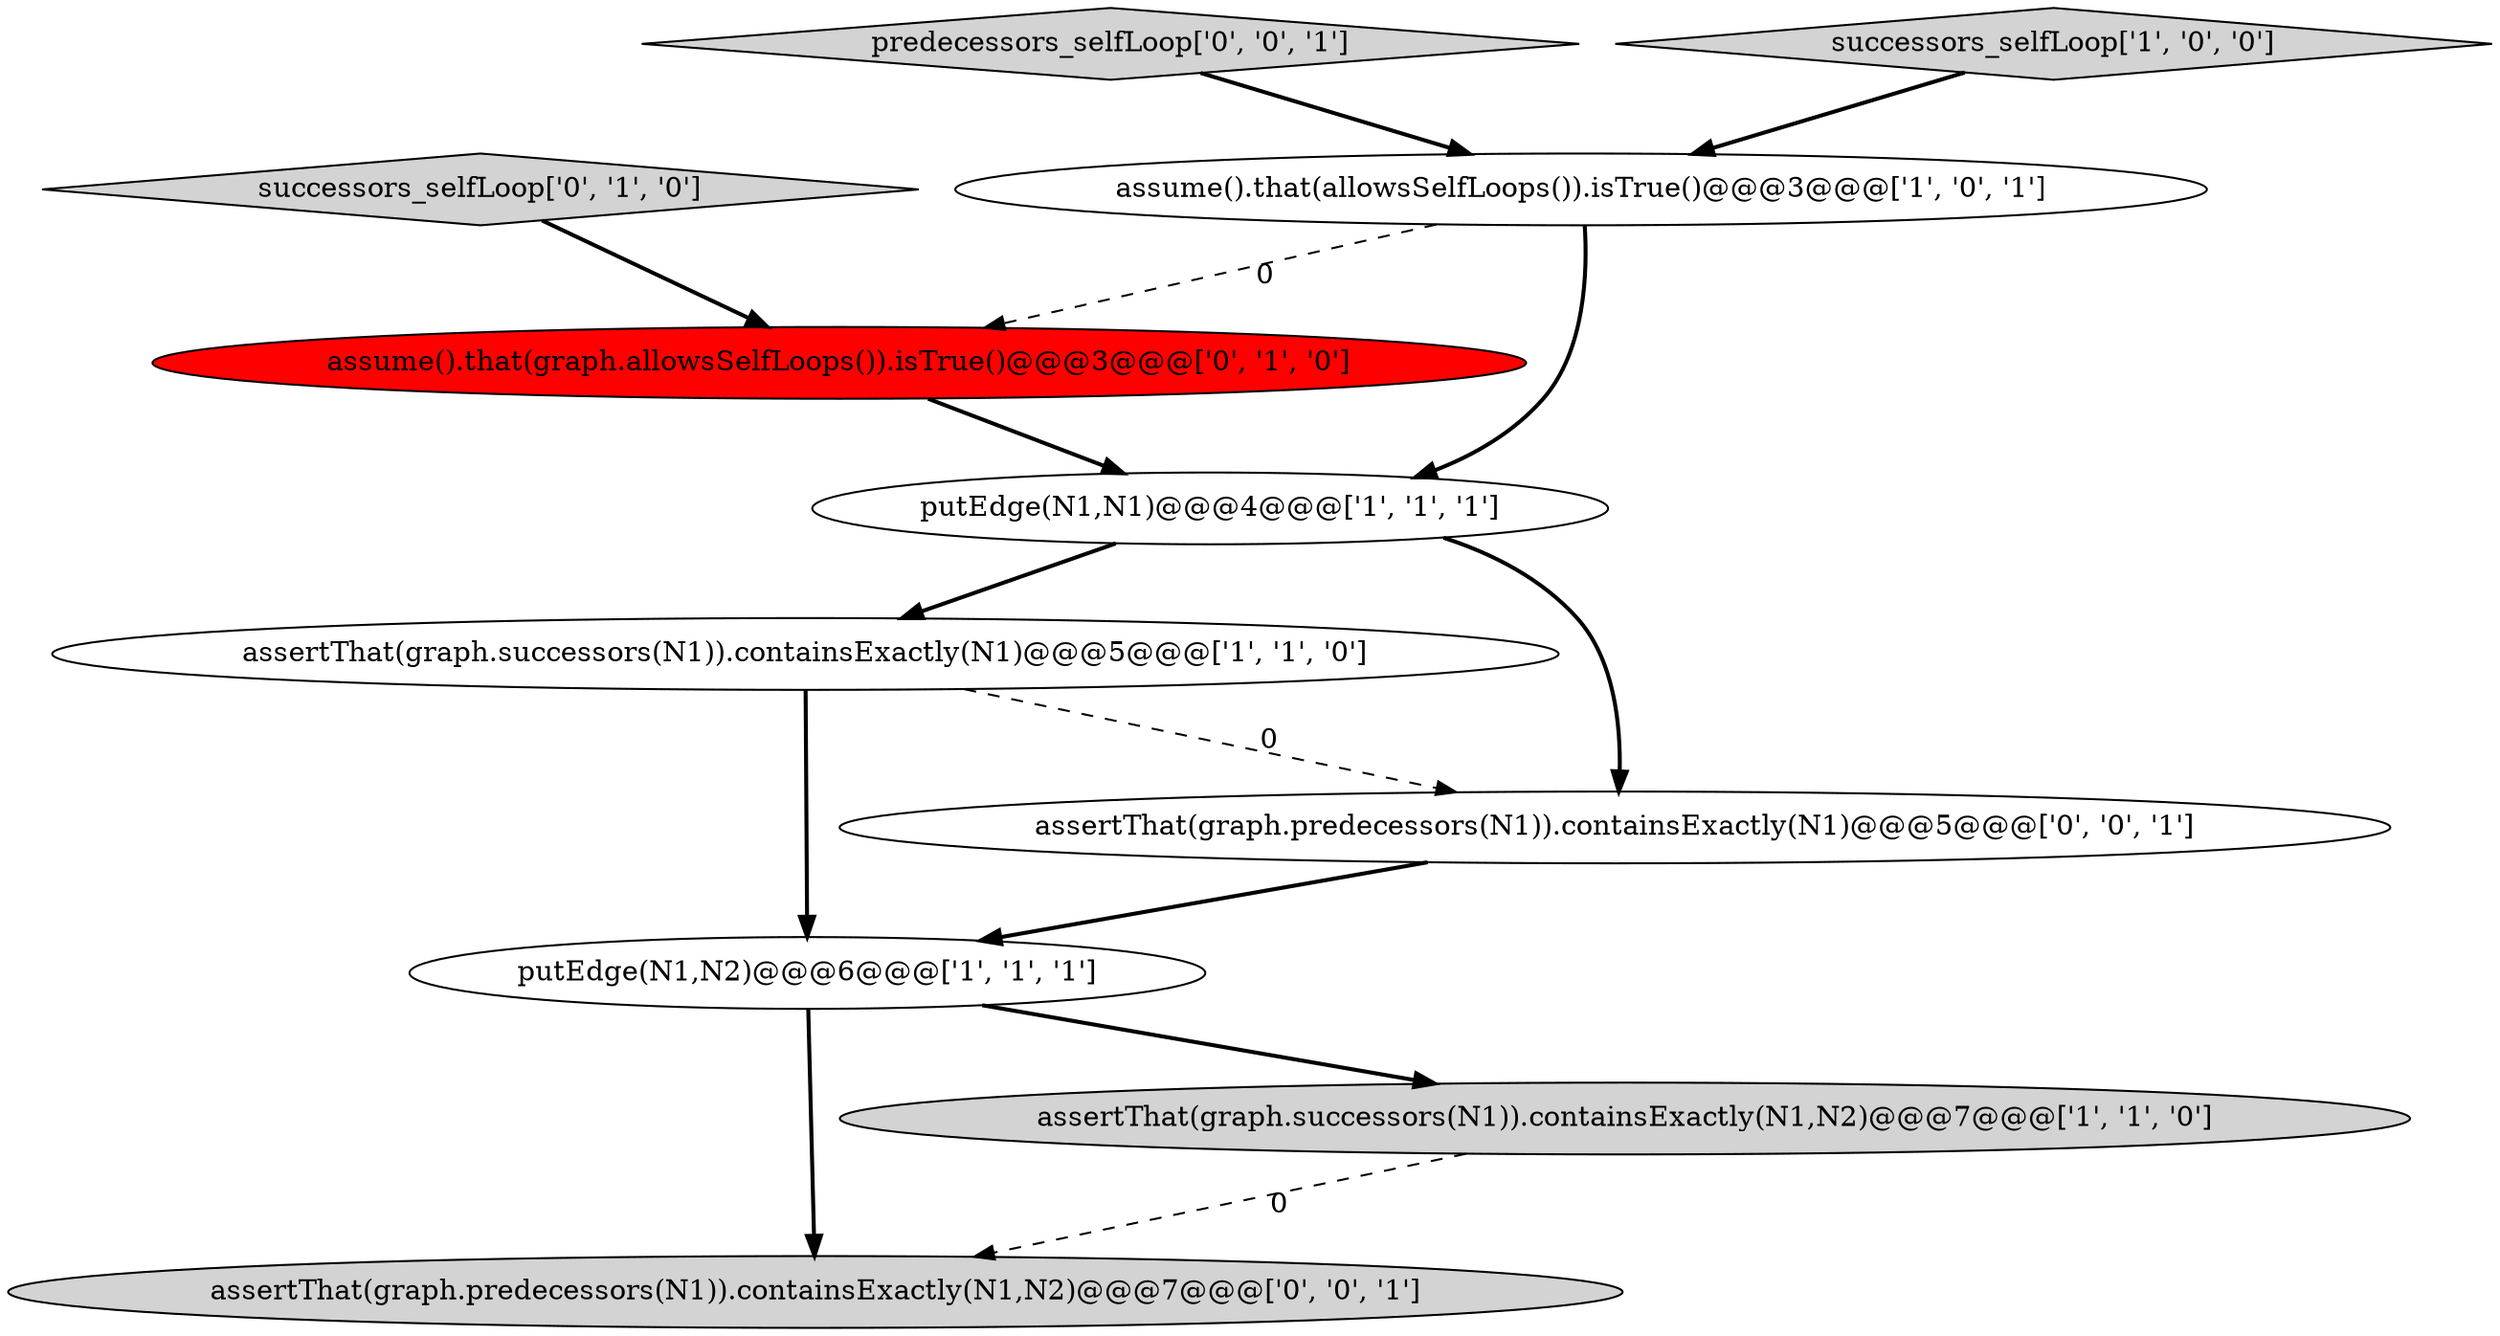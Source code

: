 digraph {
3 [style = filled, label = "assume().that(allowsSelfLoops()).isTrue()@@@3@@@['1', '0', '1']", fillcolor = white, shape = ellipse image = "AAA0AAABBB1BBB"];
4 [style = filled, label = "assertThat(graph.successors(N1)).containsExactly(N1)@@@5@@@['1', '1', '0']", fillcolor = white, shape = ellipse image = "AAA0AAABBB1BBB"];
7 [style = filled, label = "assume().that(graph.allowsSelfLoops()).isTrue()@@@3@@@['0', '1', '0']", fillcolor = red, shape = ellipse image = "AAA1AAABBB2BBB"];
5 [style = filled, label = "putEdge(N1,N2)@@@6@@@['1', '1', '1']", fillcolor = white, shape = ellipse image = "AAA0AAABBB1BBB"];
9 [style = filled, label = "assertThat(graph.predecessors(N1)).containsExactly(N1,N2)@@@7@@@['0', '0', '1']", fillcolor = lightgray, shape = ellipse image = "AAA0AAABBB3BBB"];
6 [style = filled, label = "successors_selfLoop['0', '1', '0']", fillcolor = lightgray, shape = diamond image = "AAA0AAABBB2BBB"];
1 [style = filled, label = "putEdge(N1,N1)@@@4@@@['1', '1', '1']", fillcolor = white, shape = ellipse image = "AAA0AAABBB1BBB"];
0 [style = filled, label = "assertThat(graph.successors(N1)).containsExactly(N1,N2)@@@7@@@['1', '1', '0']", fillcolor = lightgray, shape = ellipse image = "AAA0AAABBB1BBB"];
8 [style = filled, label = "predecessors_selfLoop['0', '0', '1']", fillcolor = lightgray, shape = diamond image = "AAA0AAABBB3BBB"];
2 [style = filled, label = "successors_selfLoop['1', '0', '0']", fillcolor = lightgray, shape = diamond image = "AAA0AAABBB1BBB"];
10 [style = filled, label = "assertThat(graph.predecessors(N1)).containsExactly(N1)@@@5@@@['0', '0', '1']", fillcolor = white, shape = ellipse image = "AAA0AAABBB3BBB"];
1->4 [style = bold, label=""];
7->1 [style = bold, label=""];
0->9 [style = dashed, label="0"];
10->5 [style = bold, label=""];
6->7 [style = bold, label=""];
5->0 [style = bold, label=""];
3->1 [style = bold, label=""];
1->10 [style = bold, label=""];
5->9 [style = bold, label=""];
3->7 [style = dashed, label="0"];
4->5 [style = bold, label=""];
4->10 [style = dashed, label="0"];
2->3 [style = bold, label=""];
8->3 [style = bold, label=""];
}
